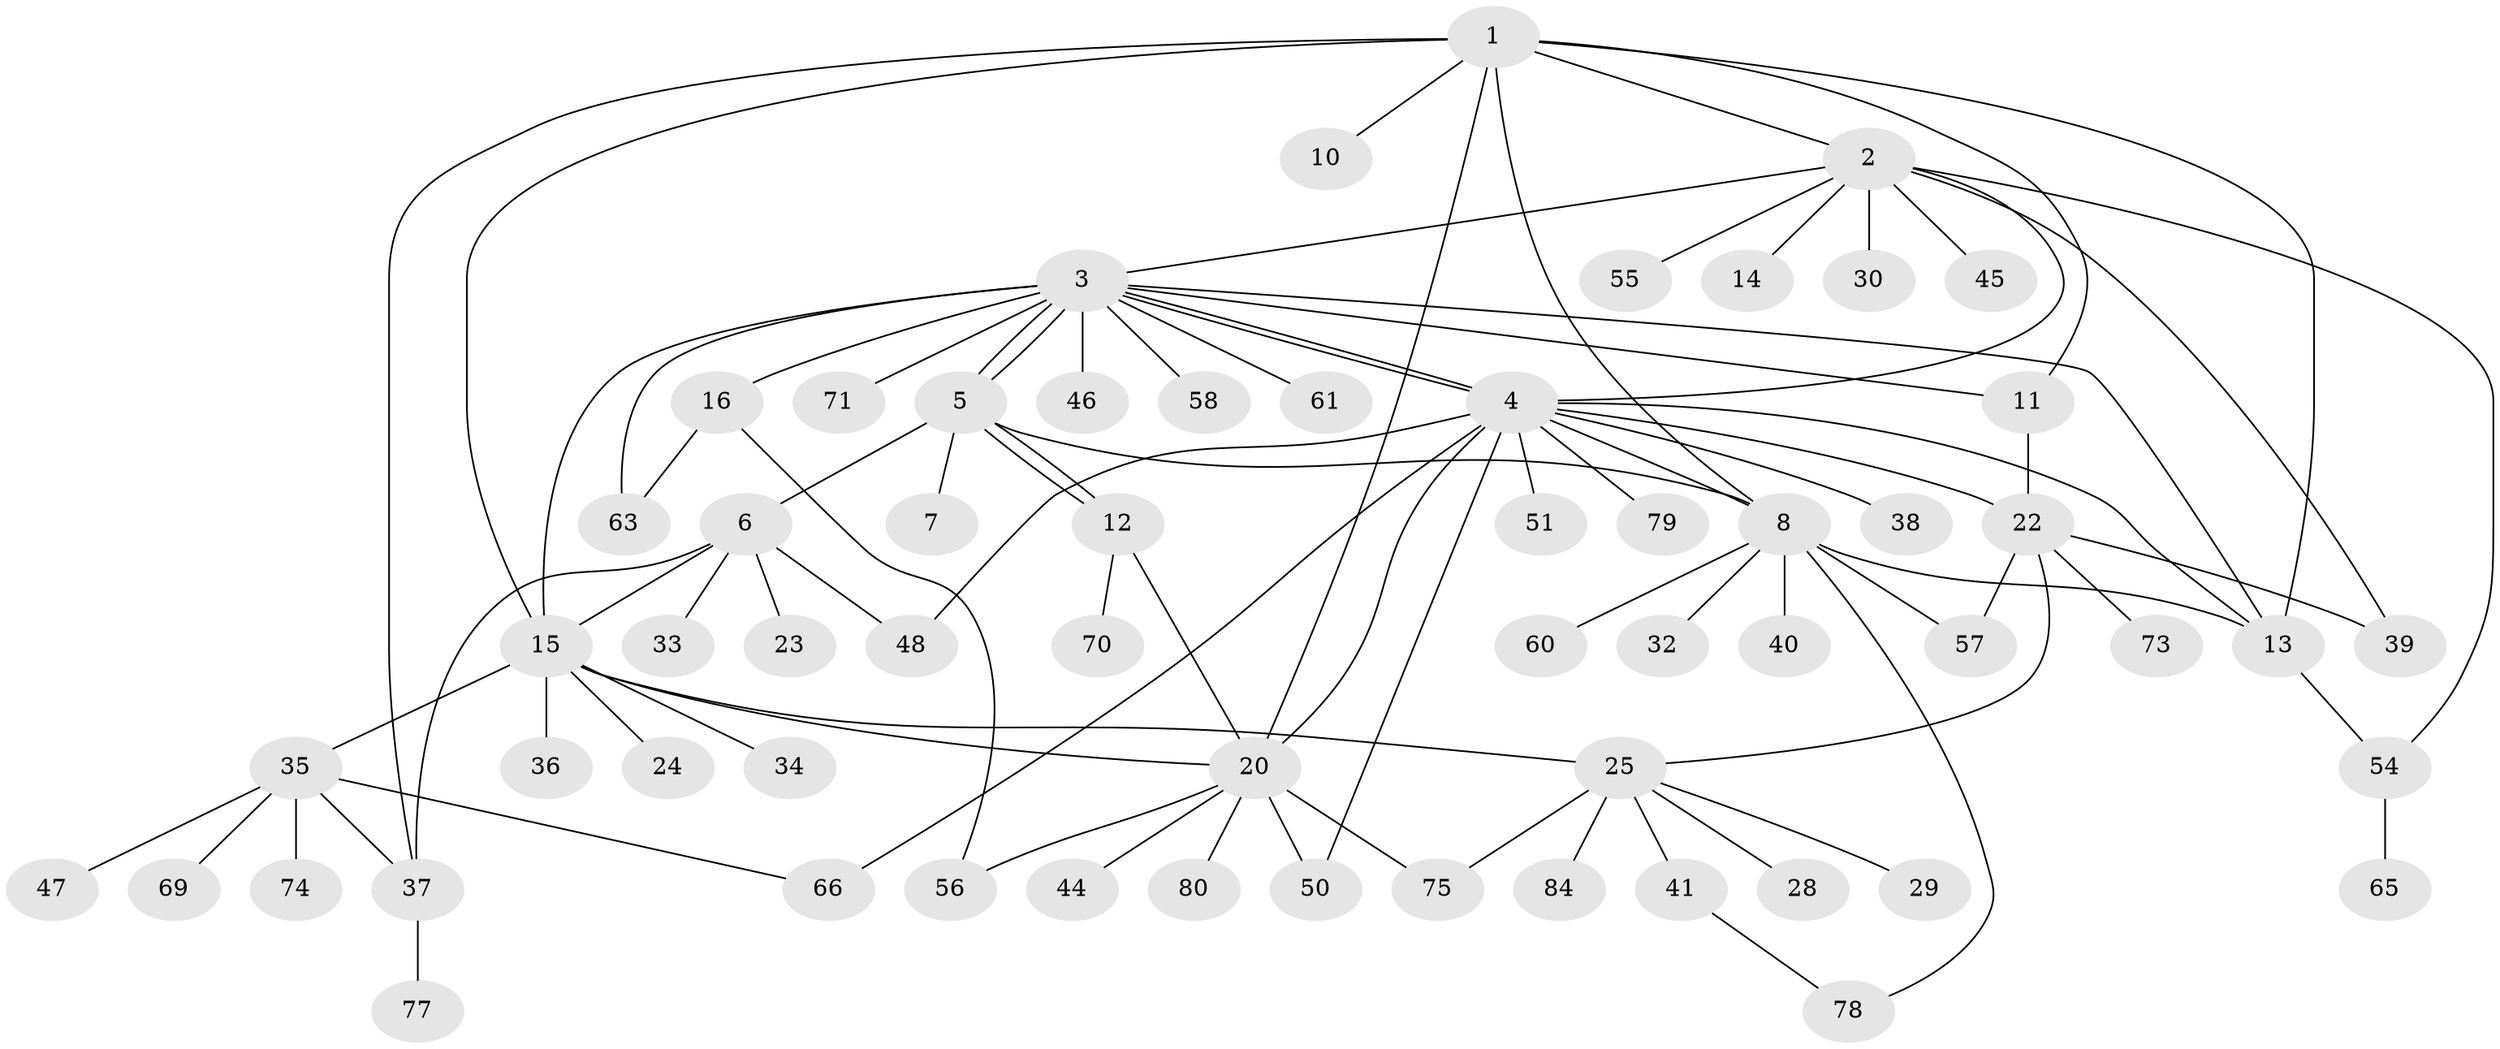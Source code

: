 // original degree distribution, {7: 0.05952380952380952, 16: 0.011904761904761904, 10: 0.023809523809523808, 8: 0.03571428571428571, 6: 0.011904761904761904, 2: 0.20238095238095238, 9: 0.011904761904761904, 1: 0.44047619047619047, 3: 0.11904761904761904, 5: 0.03571428571428571, 4: 0.047619047619047616}
// Generated by graph-tools (version 1.1) at 2025/41/03/06/25 10:41:49]
// undirected, 61 vertices, 89 edges
graph export_dot {
graph [start="1"]
  node [color=gray90,style=filled];
  1 [super="+31"];
  2 [super="+19"];
  3 [super="+76"];
  4 [super="+9"];
  5 [super="+18"];
  6 [super="+64"];
  7 [super="+26"];
  8 [super="+67"];
  10;
  11;
  12 [super="+52"];
  13 [super="+17"];
  14;
  15 [super="+53"];
  16 [super="+27"];
  20 [super="+21"];
  22 [super="+43"];
  23;
  24;
  25 [super="+49"];
  28;
  29;
  30;
  32;
  33;
  34;
  35 [super="+42"];
  36;
  37 [super="+68"];
  38;
  39;
  40;
  41;
  44;
  45;
  46;
  47;
  48 [super="+81"];
  50;
  51;
  54 [super="+83"];
  55 [super="+82"];
  56 [super="+59"];
  57 [super="+62"];
  58;
  60;
  61;
  63;
  65 [super="+72"];
  66;
  69;
  70;
  71;
  73;
  74;
  75;
  77;
  78;
  79;
  80;
  84;
  1 -- 2;
  1 -- 8;
  1 -- 10;
  1 -- 11;
  1 -- 15;
  1 -- 37;
  1 -- 13;
  1 -- 20;
  2 -- 3;
  2 -- 14;
  2 -- 30;
  2 -- 39;
  2 -- 54;
  2 -- 45;
  2 -- 55;
  2 -- 4;
  3 -- 4 [weight=2];
  3 -- 4;
  3 -- 5;
  3 -- 5;
  3 -- 13;
  3 -- 15;
  3 -- 16 [weight=2];
  3 -- 46;
  3 -- 58;
  3 -- 61;
  3 -- 63;
  3 -- 71 [weight=2];
  3 -- 11;
  4 -- 38;
  4 -- 48;
  4 -- 50;
  4 -- 51;
  4 -- 66 [weight=2];
  4 -- 79;
  4 -- 20;
  4 -- 22;
  4 -- 13;
  4 -- 8;
  5 -- 6;
  5 -- 7;
  5 -- 8;
  5 -- 12;
  5 -- 12;
  6 -- 15 [weight=2];
  6 -- 23;
  6 -- 33;
  6 -- 37;
  6 -- 48;
  8 -- 32;
  8 -- 40;
  8 -- 57;
  8 -- 60;
  8 -- 78;
  8 -- 13;
  11 -- 22;
  12 -- 20;
  12 -- 70;
  13 -- 54;
  15 -- 24;
  15 -- 25 [weight=2];
  15 -- 34;
  15 -- 35;
  15 -- 36;
  15 -- 20;
  16 -- 56;
  16 -- 63;
  20 -- 44;
  20 -- 50;
  20 -- 56 [weight=2];
  20 -- 80;
  20 -- 75;
  22 -- 25;
  22 -- 39;
  22 -- 57;
  22 -- 73;
  25 -- 28;
  25 -- 29;
  25 -- 41;
  25 -- 84;
  25 -- 75;
  35 -- 47;
  35 -- 66;
  35 -- 69;
  35 -- 74;
  35 -- 37 [weight=2];
  37 -- 77;
  41 -- 78;
  54 -- 65;
}

